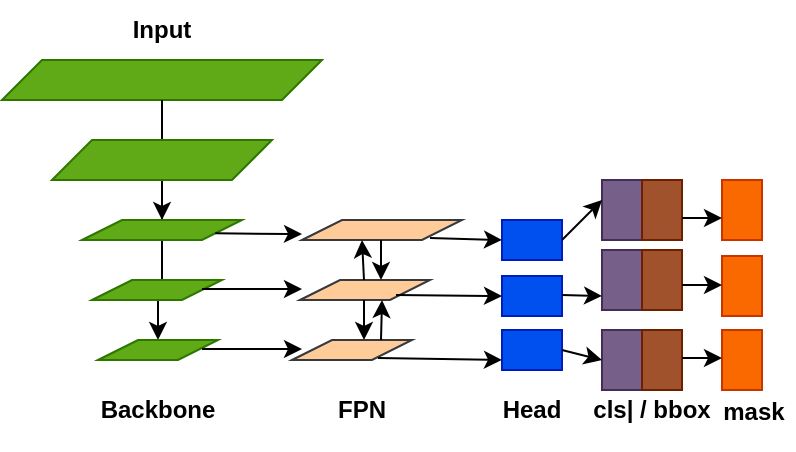 <mxfile version="20.8.5" type="github">
  <diagram id="JaHQ51rUl5n7oyP_Nvp8" name="Page-1">
    <mxGraphModel dx="995" dy="734" grid="1" gridSize="10" guides="1" tooltips="1" connect="1" arrows="1" fold="1" page="1" pageScale="1" pageWidth="827" pageHeight="1169" math="0" shadow="0">
      <root>
        <mxCell id="0" />
        <mxCell id="1" parent="0" />
        <mxCell id="nJUPerPMOQc4MbRavXT1-14" value="" style="edgeStyle=orthogonalEdgeStyle;rounded=0;orthogonalLoop=1;jettySize=auto;html=1;startArrow=none;" edge="1" parent="1" source="nJUPerPMOQc4MbRavXT1-8" target="nJUPerPMOQc4MbRavXT1-9">
          <mxGeometry relative="1" as="geometry" />
        </mxCell>
        <mxCell id="nJUPerPMOQc4MbRavXT1-2" value="" style="shape=parallelogram;perimeter=parallelogramPerimeter;whiteSpace=wrap;html=1;fixedSize=1;fillColor=#60a917;fontColor=#ffffff;strokeColor=#2D7600;" vertex="1" parent="1">
          <mxGeometry x="200" y="250" width="160" height="20" as="geometry" />
        </mxCell>
        <mxCell id="nJUPerPMOQc4MbRavXT1-34" value="" style="edgeStyle=orthogonalEdgeStyle;rounded=0;orthogonalLoop=1;jettySize=auto;html=1;" edge="1" parent="1" source="nJUPerPMOQc4MbRavXT1-9" target="nJUPerPMOQc4MbRavXT1-13">
          <mxGeometry relative="1" as="geometry" />
        </mxCell>
        <mxCell id="nJUPerPMOQc4MbRavXT1-9" value="" style="shape=parallelogram;perimeter=parallelogramPerimeter;whiteSpace=wrap;html=1;fixedSize=1;fillColor=#60a917;fontColor=#ffffff;strokeColor=#2D7600;" vertex="1" parent="1">
          <mxGeometry x="240" y="330" width="80" height="10" as="geometry" />
        </mxCell>
        <mxCell id="nJUPerPMOQc4MbRavXT1-13" value="" style="shape=parallelogram;perimeter=parallelogramPerimeter;whiteSpace=wrap;html=1;fixedSize=1;fillColor=#60a917;fontColor=#ffffff;strokeColor=#2D7600;" vertex="1" parent="1">
          <mxGeometry x="248" y="390" width="60" height="10" as="geometry" />
        </mxCell>
        <mxCell id="nJUPerPMOQc4MbRavXT1-15" value="" style="edgeStyle=orthogonalEdgeStyle;rounded=0;orthogonalLoop=1;jettySize=auto;html=1;endArrow=none;" edge="1" parent="1" source="nJUPerPMOQc4MbRavXT1-2" target="nJUPerPMOQc4MbRavXT1-8">
          <mxGeometry relative="1" as="geometry">
            <mxPoint x="280" y="270" as="sourcePoint" />
            <mxPoint x="270" y="360" as="targetPoint" />
          </mxGeometry>
        </mxCell>
        <mxCell id="nJUPerPMOQc4MbRavXT1-8" value="" style="shape=parallelogram;perimeter=parallelogramPerimeter;whiteSpace=wrap;html=1;fixedSize=1;fillColor=#60a917;strokeColor=#2D7600;fontColor=#ffffff;" vertex="1" parent="1">
          <mxGeometry x="225" y="290" width="110" height="20" as="geometry" />
        </mxCell>
        <mxCell id="nJUPerPMOQc4MbRavXT1-18" style="edgeStyle=orthogonalEdgeStyle;rounded=0;orthogonalLoop=1;jettySize=auto;html=1;exitX=0.5;exitY=1;exitDx=0;exitDy=0;" edge="1" parent="1" source="nJUPerPMOQc4MbRavXT1-13" target="nJUPerPMOQc4MbRavXT1-13">
          <mxGeometry relative="1" as="geometry" />
        </mxCell>
        <mxCell id="nJUPerPMOQc4MbRavXT1-23" style="edgeStyle=orthogonalEdgeStyle;rounded=0;orthogonalLoop=1;jettySize=auto;html=1;exitX=0.5;exitY=1;exitDx=0;exitDy=0;" edge="1" parent="1" source="nJUPerPMOQc4MbRavXT1-13" target="nJUPerPMOQc4MbRavXT1-13">
          <mxGeometry relative="1" as="geometry" />
        </mxCell>
        <mxCell id="nJUPerPMOQc4MbRavXT1-10" value="" style="shape=parallelogram;perimeter=parallelogramPerimeter;whiteSpace=wrap;html=1;fixedSize=1;fillColor=#60a917;fontColor=#ffffff;strokeColor=#2D7600;" vertex="1" parent="1">
          <mxGeometry x="245" y="360" width="65" height="10" as="geometry" />
        </mxCell>
        <mxCell id="nJUPerPMOQc4MbRavXT1-36" value="" style="shape=parallelogram;perimeter=parallelogramPerimeter;whiteSpace=wrap;html=1;fixedSize=1;fillColor=#ffcc99;strokeColor=#36393d;" vertex="1" parent="1">
          <mxGeometry x="350" y="330" width="80" height="10" as="geometry" />
        </mxCell>
        <mxCell id="nJUPerPMOQc4MbRavXT1-39" value="" style="shape=parallelogram;perimeter=parallelogramPerimeter;whiteSpace=wrap;html=1;fixedSize=1;fillColor=#ffcc99;strokeColor=#36393d;" vertex="1" parent="1">
          <mxGeometry x="349" y="360" width="65" height="10" as="geometry" />
        </mxCell>
        <mxCell id="nJUPerPMOQc4MbRavXT1-40" value="" style="shape=parallelogram;perimeter=parallelogramPerimeter;whiteSpace=wrap;html=1;fixedSize=1;fillColor=#ffcc99;strokeColor=#36393d;" vertex="1" parent="1">
          <mxGeometry x="345" y="390" width="60" height="10" as="geometry" />
        </mxCell>
        <mxCell id="nJUPerPMOQc4MbRavXT1-50" value="" style="endArrow=classic;html=1;rounded=0;" edge="1" parent="1">
          <mxGeometry width="50" height="50" relative="1" as="geometry">
            <mxPoint x="381" y="370" as="sourcePoint" />
            <mxPoint x="381" y="390" as="targetPoint" />
          </mxGeometry>
        </mxCell>
        <mxCell id="nJUPerPMOQc4MbRavXT1-53" value="" style="endArrow=classic;html=1;rounded=0;" edge="1" parent="1">
          <mxGeometry width="50" height="50" relative="1" as="geometry">
            <mxPoint x="389.5" y="390" as="sourcePoint" />
            <mxPoint x="390" y="370" as="targetPoint" />
          </mxGeometry>
        </mxCell>
        <mxCell id="nJUPerPMOQc4MbRavXT1-54" value="" style="endArrow=classic;html=1;rounded=0;" edge="1" parent="1">
          <mxGeometry width="50" height="50" relative="1" as="geometry">
            <mxPoint x="381" y="360" as="sourcePoint" />
            <mxPoint x="380" y="340" as="targetPoint" />
          </mxGeometry>
        </mxCell>
        <mxCell id="nJUPerPMOQc4MbRavXT1-55" value="" style="endArrow=classic;html=1;rounded=0;" edge="1" parent="1">
          <mxGeometry width="50" height="50" relative="1" as="geometry">
            <mxPoint x="389.5" y="340" as="sourcePoint" />
            <mxPoint x="389.5" y="360" as="targetPoint" />
          </mxGeometry>
        </mxCell>
        <mxCell id="nJUPerPMOQc4MbRavXT1-56" value="" style="endArrow=classic;html=1;rounded=0;exitX=1;exitY=0.75;exitDx=0;exitDy=0;" edge="1" parent="1" source="nJUPerPMOQc4MbRavXT1-9">
          <mxGeometry width="50" height="50" relative="1" as="geometry">
            <mxPoint x="320" y="339" as="sourcePoint" />
            <mxPoint x="350" y="337" as="targetPoint" />
          </mxGeometry>
        </mxCell>
        <mxCell id="nJUPerPMOQc4MbRavXT1-57" value="" style="endArrow=classic;html=1;rounded=0;" edge="1" parent="1">
          <mxGeometry width="50" height="50" relative="1" as="geometry">
            <mxPoint x="300" y="364.5" as="sourcePoint" />
            <mxPoint x="350" y="364.5" as="targetPoint" />
          </mxGeometry>
        </mxCell>
        <mxCell id="nJUPerPMOQc4MbRavXT1-58" value="" style="endArrow=classic;html=1;rounded=0;" edge="1" parent="1">
          <mxGeometry width="50" height="50" relative="1" as="geometry">
            <mxPoint x="300" y="394.5" as="sourcePoint" />
            <mxPoint x="350" y="394.5" as="targetPoint" />
          </mxGeometry>
        </mxCell>
        <mxCell id="nJUPerPMOQc4MbRavXT1-60" value="" style="rounded=0;whiteSpace=wrap;html=1;fillColor=#0050ef;fontColor=#ffffff;strokeColor=#001DBC;" vertex="1" parent="1">
          <mxGeometry x="450" y="330" width="30" height="20" as="geometry" />
        </mxCell>
        <mxCell id="nJUPerPMOQc4MbRavXT1-62" value="" style="rounded=0;whiteSpace=wrap;html=1;fillColor=#0050ef;fontColor=#ffffff;strokeColor=#001DBC;" vertex="1" parent="1">
          <mxGeometry x="450" y="358" width="30" height="20" as="geometry" />
        </mxCell>
        <mxCell id="nJUPerPMOQc4MbRavXT1-63" value="" style="rounded=0;whiteSpace=wrap;html=1;fillColor=#0050ef;fontColor=#ffffff;strokeColor=#001DBC;" vertex="1" parent="1">
          <mxGeometry x="450" y="385" width="30" height="20" as="geometry" />
        </mxCell>
        <mxCell id="nJUPerPMOQc4MbRavXT1-64" value="" style="rounded=0;whiteSpace=wrap;html=1;fillColor=#76608a;fontColor=#ffffff;strokeColor=#432D57;" vertex="1" parent="1">
          <mxGeometry x="500" y="310" width="20" height="30" as="geometry" />
        </mxCell>
        <mxCell id="nJUPerPMOQc4MbRavXT1-65" value="" style="rounded=0;whiteSpace=wrap;html=1;fillColor=#a0522d;fontColor=#ffffff;strokeColor=#6D1F00;" vertex="1" parent="1">
          <mxGeometry x="520" y="310" width="20" height="30" as="geometry" />
        </mxCell>
        <mxCell id="nJUPerPMOQc4MbRavXT1-66" value="" style="rounded=0;whiteSpace=wrap;html=1;fillColor=#76608a;fontColor=#ffffff;strokeColor=#432D57;" vertex="1" parent="1">
          <mxGeometry x="500" y="345" width="20" height="30" as="geometry" />
        </mxCell>
        <mxCell id="nJUPerPMOQc4MbRavXT1-67" value="" style="rounded=0;whiteSpace=wrap;html=1;fillColor=#a0522d;fontColor=#ffffff;strokeColor=#6D1F00;" vertex="1" parent="1">
          <mxGeometry x="520" y="345" width="20" height="30" as="geometry" />
        </mxCell>
        <mxCell id="nJUPerPMOQc4MbRavXT1-68" value="" style="rounded=0;whiteSpace=wrap;html=1;fillColor=#76608a;fontColor=#ffffff;strokeColor=#432D57;" vertex="1" parent="1">
          <mxGeometry x="500" y="385" width="20" height="30" as="geometry" />
        </mxCell>
        <mxCell id="nJUPerPMOQc4MbRavXT1-69" value="" style="rounded=0;whiteSpace=wrap;html=1;fillColor=#a0522d;fontColor=#ffffff;strokeColor=#6D1F00;" vertex="1" parent="1">
          <mxGeometry x="520" y="385" width="20" height="30" as="geometry" />
        </mxCell>
        <mxCell id="nJUPerPMOQc4MbRavXT1-72" value="" style="endArrow=classic;html=1;rounded=0;" edge="1" parent="1">
          <mxGeometry width="50" height="50" relative="1" as="geometry">
            <mxPoint x="414" y="339" as="sourcePoint" />
            <mxPoint x="450" y="340" as="targetPoint" />
          </mxGeometry>
        </mxCell>
        <mxCell id="nJUPerPMOQc4MbRavXT1-73" value="" style="endArrow=classic;html=1;rounded=0;" edge="1" parent="1">
          <mxGeometry width="50" height="50" relative="1" as="geometry">
            <mxPoint x="397" y="367.5" as="sourcePoint" />
            <mxPoint x="450" y="368" as="targetPoint" />
          </mxGeometry>
        </mxCell>
        <mxCell id="nJUPerPMOQc4MbRavXT1-74" value="" style="endArrow=classic;html=1;rounded=0;" edge="1" parent="1">
          <mxGeometry width="50" height="50" relative="1" as="geometry">
            <mxPoint x="388" y="399" as="sourcePoint" />
            <mxPoint x="450" y="400" as="targetPoint" />
          </mxGeometry>
        </mxCell>
        <mxCell id="nJUPerPMOQc4MbRavXT1-75" value="" style="endArrow=classic;html=1;rounded=0;" edge="1" parent="1">
          <mxGeometry width="50" height="50" relative="1" as="geometry">
            <mxPoint x="480" y="340" as="sourcePoint" />
            <mxPoint x="500" y="320" as="targetPoint" />
          </mxGeometry>
        </mxCell>
        <mxCell id="nJUPerPMOQc4MbRavXT1-76" value="" style="endArrow=classic;html=1;rounded=0;" edge="1" parent="1">
          <mxGeometry width="50" height="50" relative="1" as="geometry">
            <mxPoint x="480" y="367.5" as="sourcePoint" />
            <mxPoint x="500" y="368" as="targetPoint" />
          </mxGeometry>
        </mxCell>
        <mxCell id="nJUPerPMOQc4MbRavXT1-77" value="" style="endArrow=classic;html=1;rounded=0;" edge="1" parent="1">
          <mxGeometry width="50" height="50" relative="1" as="geometry">
            <mxPoint x="480" y="395" as="sourcePoint" />
            <mxPoint x="500" y="400" as="targetPoint" />
          </mxGeometry>
        </mxCell>
        <mxCell id="nJUPerPMOQc4MbRavXT1-79" value="" style="rounded=0;whiteSpace=wrap;html=1;fillColor=#fa6800;fontColor=#000000;strokeColor=#C73500;" vertex="1" parent="1">
          <mxGeometry x="560" y="310" width="20" height="30" as="geometry" />
        </mxCell>
        <mxCell id="nJUPerPMOQc4MbRavXT1-80" value="" style="rounded=0;whiteSpace=wrap;html=1;fillColor=#fa6800;fontColor=#000000;strokeColor=#C73500;" vertex="1" parent="1">
          <mxGeometry x="560" y="348" width="20" height="30" as="geometry" />
        </mxCell>
        <mxCell id="nJUPerPMOQc4MbRavXT1-81" value="" style="rounded=0;whiteSpace=wrap;html=1;fillColor=#fa6800;fontColor=#000000;strokeColor=#C73500;" vertex="1" parent="1">
          <mxGeometry x="560" y="385" width="20" height="30" as="geometry" />
        </mxCell>
        <mxCell id="nJUPerPMOQc4MbRavXT1-82" value="" style="endArrow=classic;html=1;rounded=0;" edge="1" parent="1">
          <mxGeometry width="50" height="50" relative="1" as="geometry">
            <mxPoint x="540" y="329" as="sourcePoint" />
            <mxPoint x="560" y="329" as="targetPoint" />
          </mxGeometry>
        </mxCell>
        <mxCell id="nJUPerPMOQc4MbRavXT1-86" value="" style="endArrow=classic;html=1;rounded=0;" edge="1" parent="1">
          <mxGeometry width="50" height="50" relative="1" as="geometry">
            <mxPoint x="540" y="362.5" as="sourcePoint" />
            <mxPoint x="560" y="362.5" as="targetPoint" />
          </mxGeometry>
        </mxCell>
        <mxCell id="nJUPerPMOQc4MbRavXT1-87" value="" style="endArrow=classic;html=1;rounded=0;" edge="1" parent="1">
          <mxGeometry width="50" height="50" relative="1" as="geometry">
            <mxPoint x="540" y="399" as="sourcePoint" />
            <mxPoint x="560" y="399" as="targetPoint" />
          </mxGeometry>
        </mxCell>
        <mxCell id="nJUPerPMOQc4MbRavXT1-89" value="&lt;b&gt;Input&lt;/b&gt;" style="text;html=1;strokeColor=none;fillColor=none;align=center;verticalAlign=middle;whiteSpace=wrap;rounded=0;" vertex="1" parent="1">
          <mxGeometry x="250" y="220" width="60" height="30" as="geometry" />
        </mxCell>
        <mxCell id="nJUPerPMOQc4MbRavXT1-90" value="&lt;b&gt;Backbone&lt;/b&gt;" style="text;html=1;strokeColor=none;fillColor=none;align=center;verticalAlign=middle;whiteSpace=wrap;rounded=0;" vertex="1" parent="1">
          <mxGeometry x="248" y="405" width="60" height="40" as="geometry" />
        </mxCell>
        <mxCell id="nJUPerPMOQc4MbRavXT1-91" value="&lt;b&gt;FPN&lt;/b&gt;" style="text;html=1;strokeColor=none;fillColor=none;align=center;verticalAlign=middle;whiteSpace=wrap;rounded=0;" vertex="1" parent="1">
          <mxGeometry x="350" y="405" width="60" height="40" as="geometry" />
        </mxCell>
        <mxCell id="nJUPerPMOQc4MbRavXT1-92" value="&lt;b&gt;Head&lt;/b&gt;" style="text;html=1;strokeColor=none;fillColor=none;align=center;verticalAlign=middle;whiteSpace=wrap;rounded=0;" vertex="1" parent="1">
          <mxGeometry x="435" y="405" width="60" height="40" as="geometry" />
        </mxCell>
        <mxCell id="nJUPerPMOQc4MbRavXT1-94" value="&lt;b&gt;cls| / bbox&lt;/b&gt;" style="text;html=1;strokeColor=none;fillColor=none;align=center;verticalAlign=middle;whiteSpace=wrap;rounded=0;" vertex="1" parent="1">
          <mxGeometry x="490" y="405" width="70" height="40" as="geometry" />
        </mxCell>
        <mxCell id="nJUPerPMOQc4MbRavXT1-95" value="&lt;b&gt;mask&lt;/b&gt;" style="text;html=1;strokeColor=none;fillColor=none;align=center;verticalAlign=middle;whiteSpace=wrap;rounded=0;" vertex="1" parent="1">
          <mxGeometry x="556" y="408.5" width="40" height="35" as="geometry" />
        </mxCell>
      </root>
    </mxGraphModel>
  </diagram>
</mxfile>
